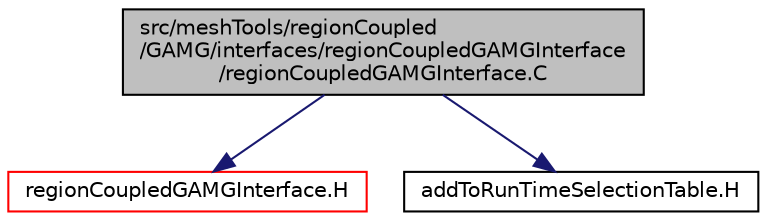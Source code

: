 digraph "src/meshTools/regionCoupled/GAMG/interfaces/regionCoupledGAMGInterface/regionCoupledGAMGInterface.C"
{
  bgcolor="transparent";
  edge [fontname="Helvetica",fontsize="10",labelfontname="Helvetica",labelfontsize="10"];
  node [fontname="Helvetica",fontsize="10",shape=record];
  Node1 [label="src/meshTools/regionCoupled\l/GAMG/interfaces/regionCoupledGAMGInterface\l/regionCoupledGAMGInterface.C",height=0.2,width=0.4,color="black", fillcolor="grey75", style="filled", fontcolor="black"];
  Node1 -> Node2 [color="midnightblue",fontsize="10",style="solid",fontname="Helvetica"];
  Node2 [label="regionCoupledGAMGInterface.H",height=0.2,width=0.4,color="red",URL="$a07433.html"];
  Node1 -> Node3 [color="midnightblue",fontsize="10",style="solid",fontname="Helvetica"];
  Node3 [label="addToRunTimeSelectionTable.H",height=0.2,width=0.4,color="black",URL="$a07953.html",tooltip="Macros for easy insertion into run-time selection tables. "];
}
